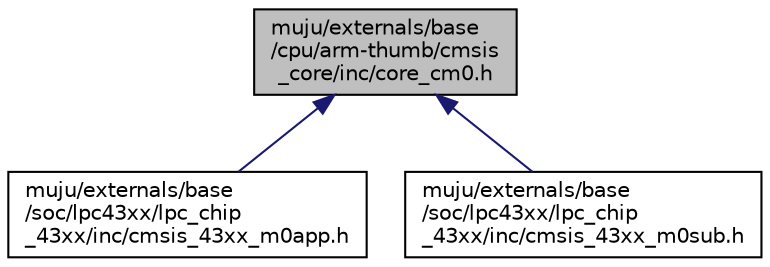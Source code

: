 digraph "muju/externals/base/cpu/arm-thumb/cmsis_core/inc/core_cm0.h"
{
  edge [fontname="Helvetica",fontsize="10",labelfontname="Helvetica",labelfontsize="10"];
  node [fontname="Helvetica",fontsize="10",shape=record];
  Node4 [label="muju/externals/base\l/cpu/arm-thumb/cmsis\l_core/inc/core_cm0.h",height=0.2,width=0.4,color="black", fillcolor="grey75", style="filled", fontcolor="black"];
  Node4 -> Node5 [dir="back",color="midnightblue",fontsize="10",style="solid",fontname="Helvetica"];
  Node5 [label="muju/externals/base\l/soc/lpc43xx/lpc_chip\l_43xx/inc/cmsis_43xx_m0app.h",height=0.2,width=0.4,color="black", fillcolor="white", style="filled",URL="$cmsis__43xx__m0app_8h.html"];
  Node4 -> Node6 [dir="back",color="midnightblue",fontsize="10",style="solid",fontname="Helvetica"];
  Node6 [label="muju/externals/base\l/soc/lpc43xx/lpc_chip\l_43xx/inc/cmsis_43xx_m0sub.h",height=0.2,width=0.4,color="black", fillcolor="white", style="filled",URL="$cmsis__43xx__m0sub_8h.html"];
}
